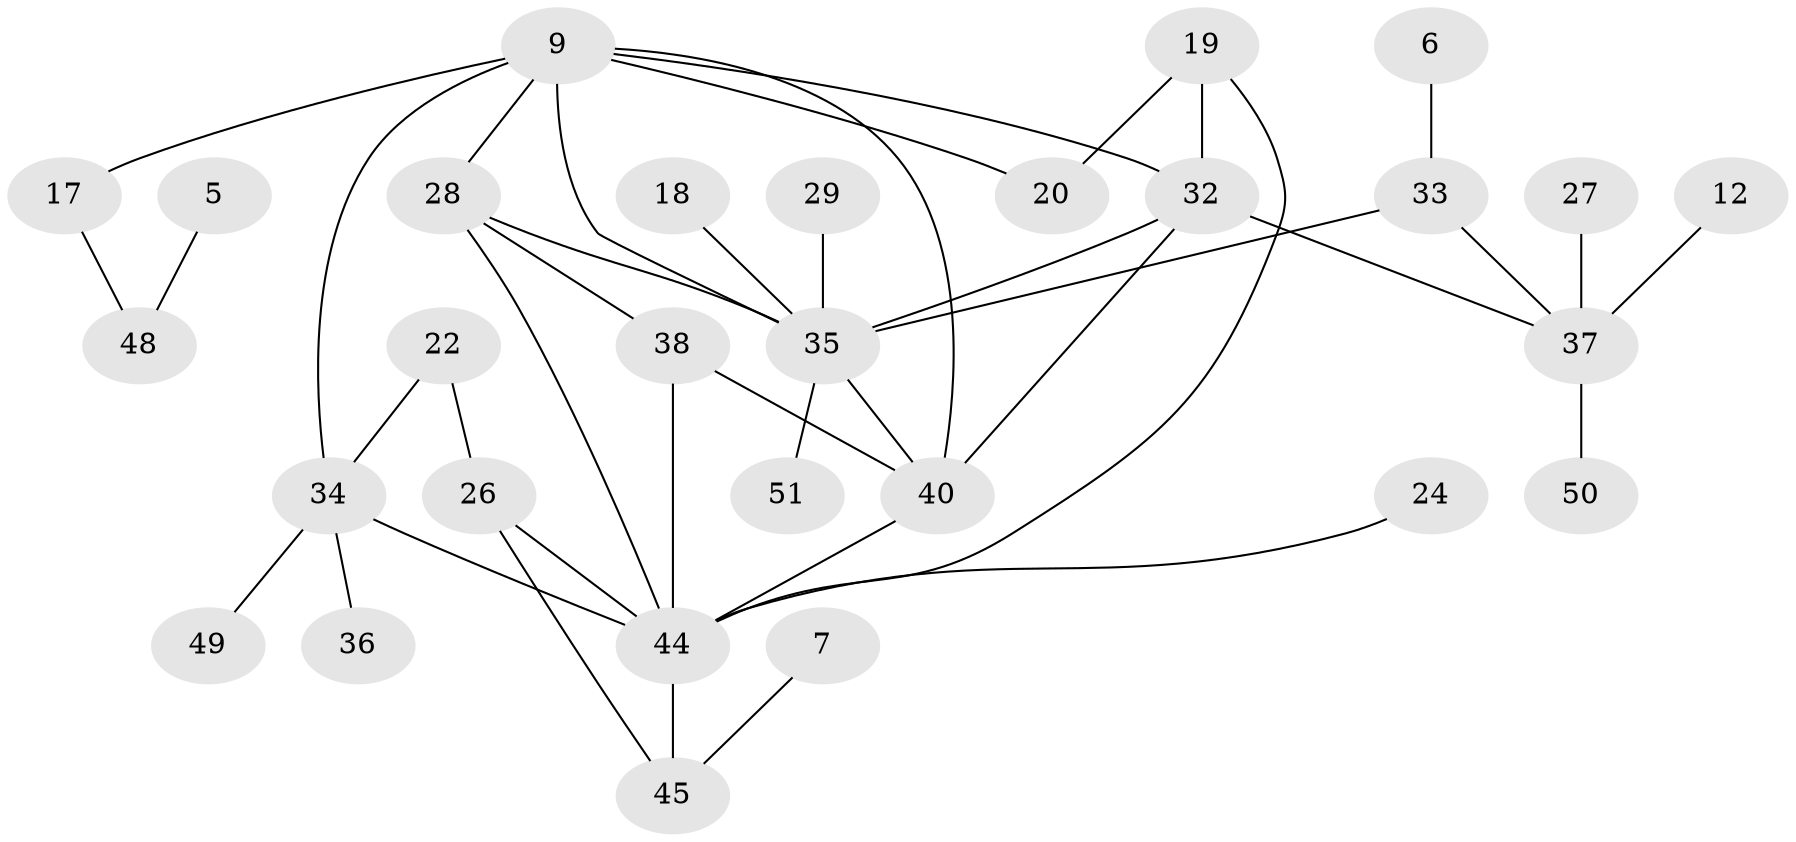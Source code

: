 // original degree distribution, {2: 0.2755102040816326, 0: 0.16326530612244897, 4: 0.14285714285714285, 1: 0.2857142857142857, 3: 0.11224489795918367, 5: 0.01020408163265306, 6: 0.01020408163265306}
// Generated by graph-tools (version 1.1) at 2025/25/03/09/25 03:25:16]
// undirected, 29 vertices, 41 edges
graph export_dot {
graph [start="1"]
  node [color=gray90,style=filled];
  5;
  6;
  7;
  9;
  12;
  17;
  18;
  19;
  20;
  22;
  24;
  26;
  27;
  28;
  29;
  32;
  33;
  34;
  35;
  36;
  37;
  38;
  40;
  44;
  45;
  48;
  49;
  50;
  51;
  5 -- 48 [weight=1.0];
  6 -- 33 [weight=1.0];
  7 -- 45 [weight=1.0];
  9 -- 17 [weight=1.0];
  9 -- 20 [weight=1.0];
  9 -- 28 [weight=1.0];
  9 -- 32 [weight=1.0];
  9 -- 34 [weight=1.0];
  9 -- 35 [weight=1.0];
  9 -- 40 [weight=1.0];
  12 -- 37 [weight=1.0];
  17 -- 48 [weight=1.0];
  18 -- 35 [weight=2.0];
  19 -- 20 [weight=1.0];
  19 -- 32 [weight=2.0];
  19 -- 44 [weight=2.0];
  22 -- 26 [weight=1.0];
  22 -- 34 [weight=1.0];
  24 -- 44 [weight=1.0];
  26 -- 44 [weight=1.0];
  26 -- 45 [weight=1.0];
  27 -- 37 [weight=1.0];
  28 -- 35 [weight=1.0];
  28 -- 38 [weight=1.0];
  28 -- 44 [weight=1.0];
  29 -- 35 [weight=1.0];
  32 -- 35 [weight=1.0];
  32 -- 37 [weight=1.0];
  32 -- 40 [weight=1.0];
  33 -- 35 [weight=1.0];
  33 -- 37 [weight=1.0];
  34 -- 36 [weight=1.0];
  34 -- 44 [weight=1.0];
  34 -- 49 [weight=1.0];
  35 -- 40 [weight=1.0];
  35 -- 51 [weight=1.0];
  37 -- 50 [weight=1.0];
  38 -- 40 [weight=1.0];
  38 -- 44 [weight=1.0];
  40 -- 44 [weight=1.0];
  44 -- 45 [weight=1.0];
}
